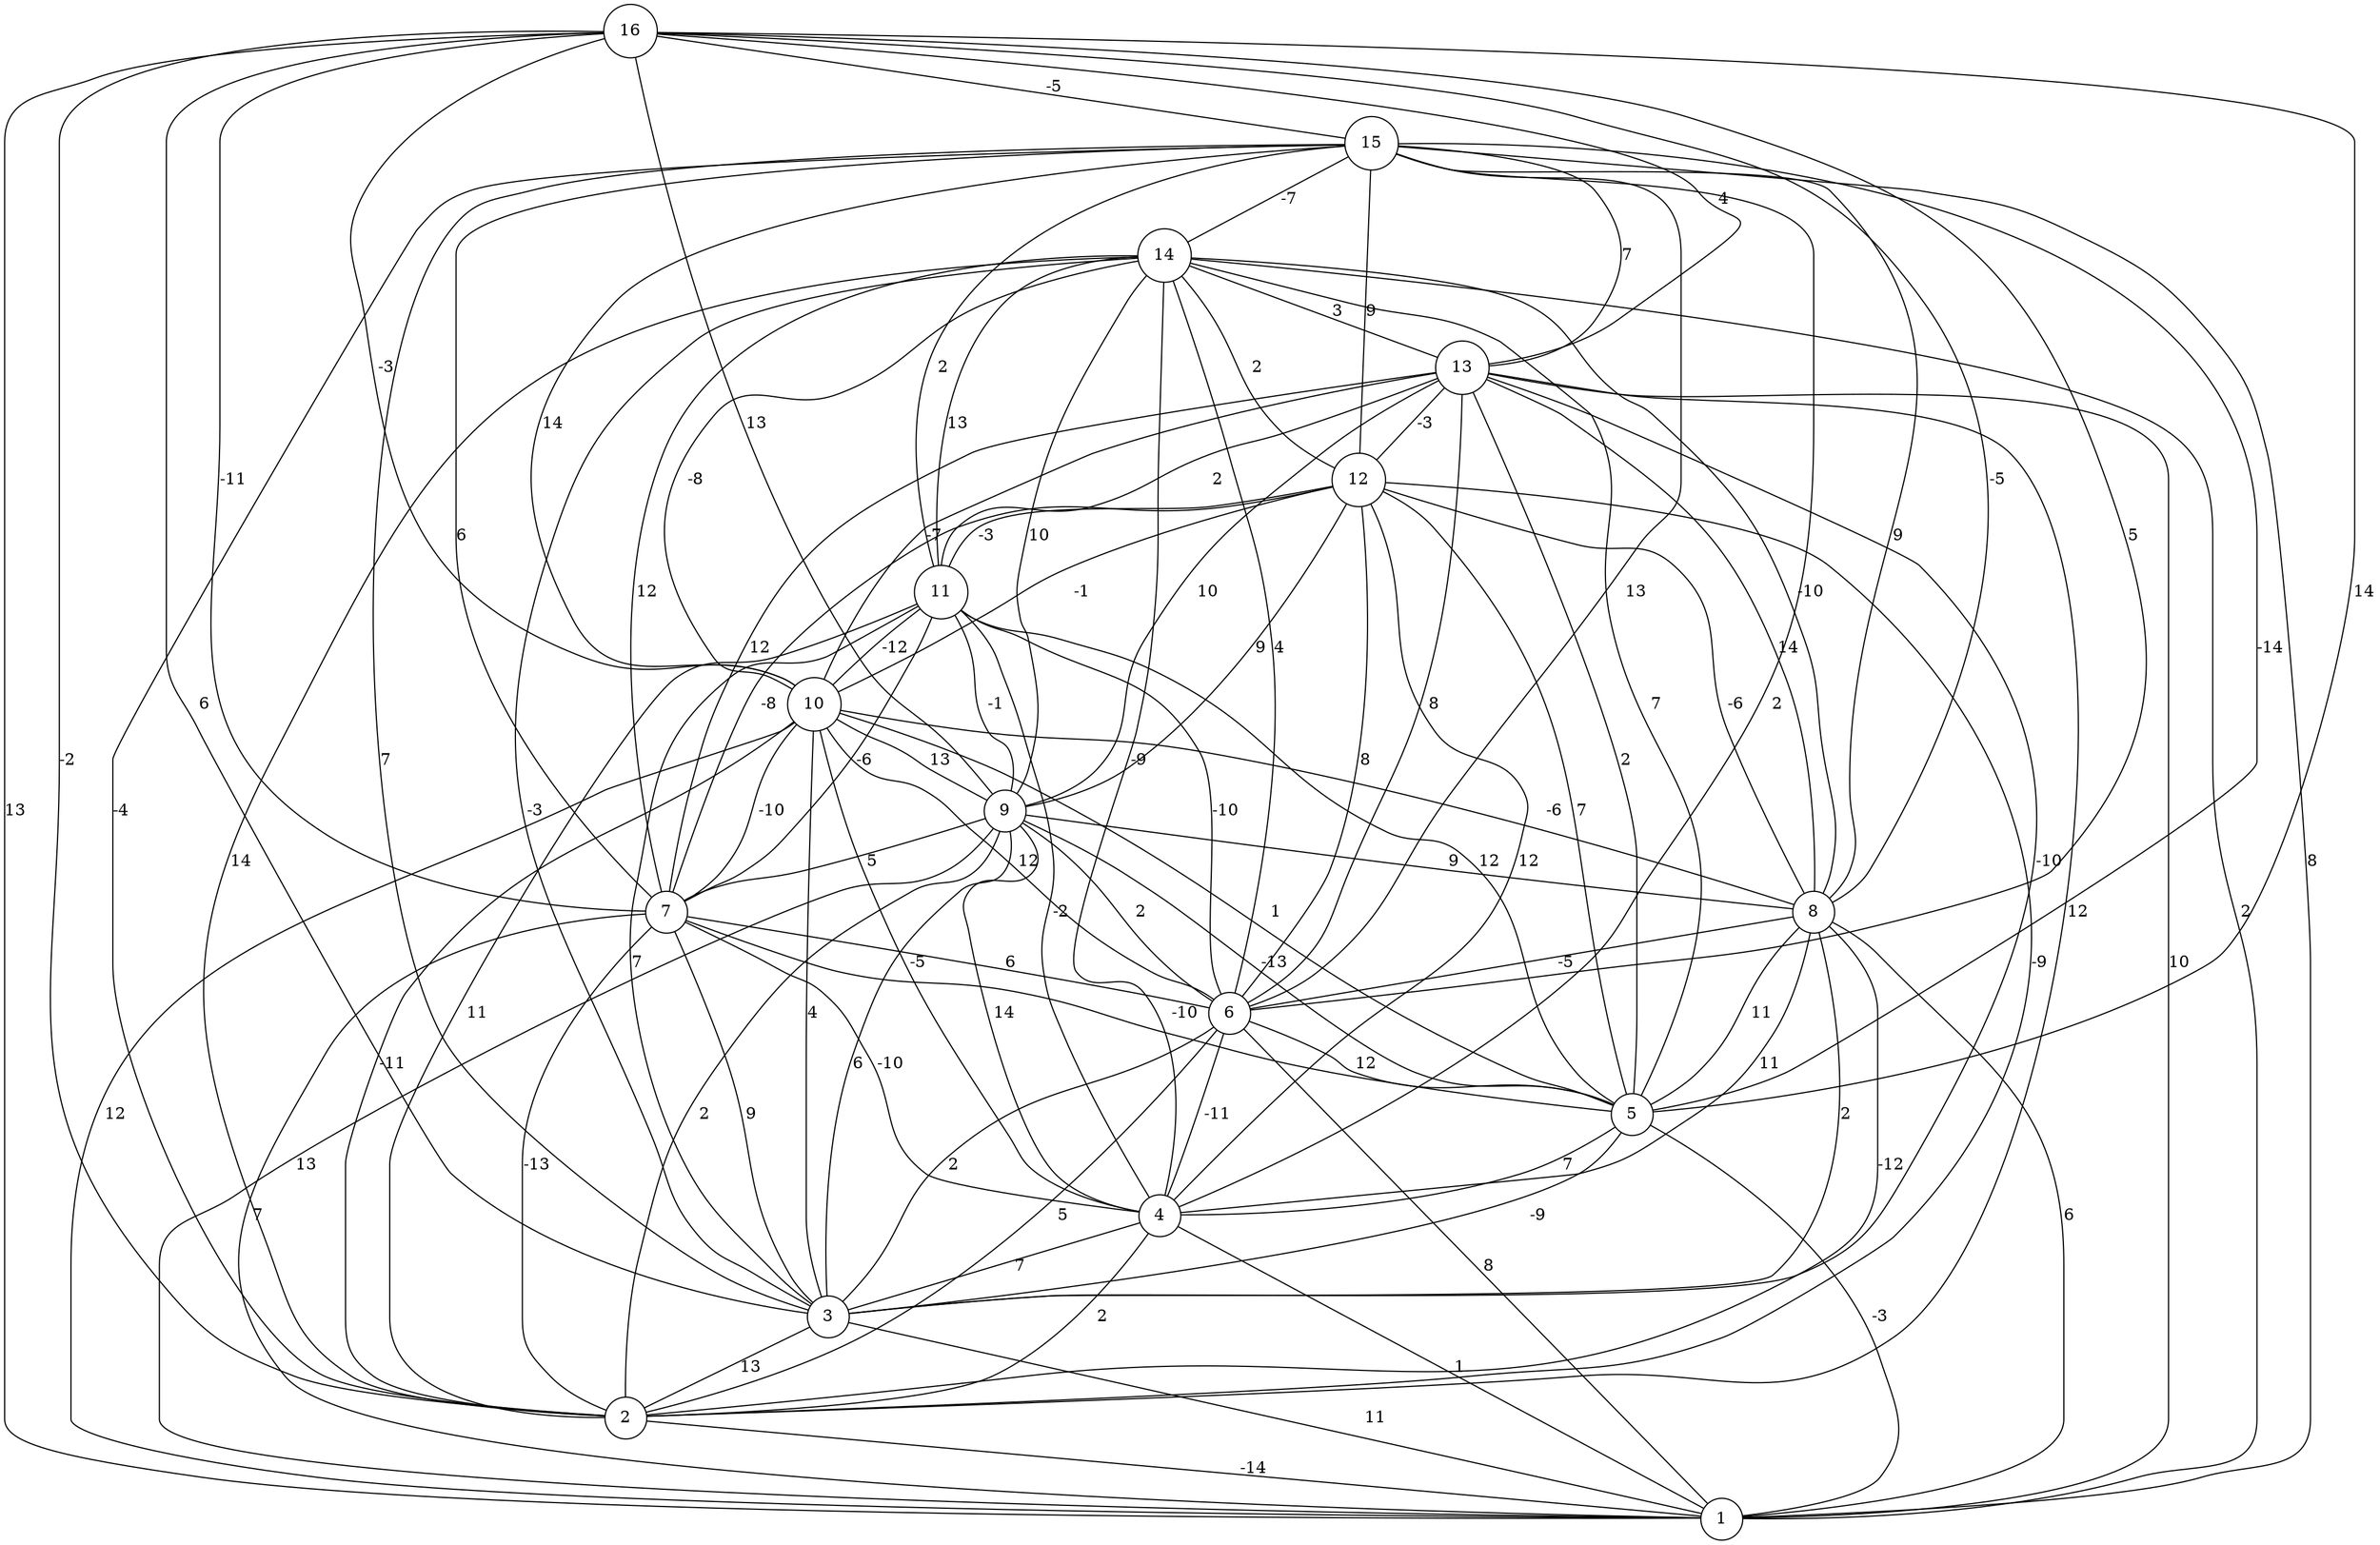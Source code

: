 graph { 
	 fontname="Helvetica,Arial,sans-serif" 
	 node [shape = circle]; 
	 16 -- 1 [label = "13"];
	 16 -- 2 [label = "-2"];
	 16 -- 3 [label = "6"];
	 16 -- 5 [label = "14"];
	 16 -- 6 [label = "5"];
	 16 -- 7 [label = "-11"];
	 16 -- 8 [label = "-5"];
	 16 -- 9 [label = "13"];
	 16 -- 10 [label = "-3"];
	 16 -- 13 [label = "4"];
	 16 -- 15 [label = "-5"];
	 15 -- 1 [label = "8"];
	 15 -- 2 [label = "-4"];
	 15 -- 3 [label = "7"];
	 15 -- 4 [label = "2"];
	 15 -- 5 [label = "-14"];
	 15 -- 6 [label = "13"];
	 15 -- 7 [label = "6"];
	 15 -- 8 [label = "9"];
	 15 -- 10 [label = "14"];
	 15 -- 11 [label = "2"];
	 15 -- 12 [label = "9"];
	 15 -- 13 [label = "7"];
	 15 -- 14 [label = "-7"];
	 14 -- 1 [label = "2"];
	 14 -- 2 [label = "14"];
	 14 -- 3 [label = "-3"];
	 14 -- 4 [label = "-9"];
	 14 -- 5 [label = "7"];
	 14 -- 6 [label = "4"];
	 14 -- 7 [label = "12"];
	 14 -- 8 [label = "-10"];
	 14 -- 9 [label = "10"];
	 14 -- 10 [label = "-8"];
	 14 -- 11 [label = "13"];
	 14 -- 12 [label = "2"];
	 14 -- 13 [label = "3"];
	 13 -- 1 [label = "10"];
	 13 -- 2 [label = "12"];
	 13 -- 3 [label = "-10"];
	 13 -- 5 [label = "2"];
	 13 -- 6 [label = "8"];
	 13 -- 7 [label = "12"];
	 13 -- 8 [label = "14"];
	 13 -- 9 [label = "10"];
	 13 -- 10 [label = "-7"];
	 13 -- 11 [label = "2"];
	 13 -- 12 [label = "-3"];
	 12 -- 2 [label = "-9"];
	 12 -- 4 [label = "12"];
	 12 -- 5 [label = "7"];
	 12 -- 6 [label = "8"];
	 12 -- 7 [label = "-8"];
	 12 -- 8 [label = "-6"];
	 12 -- 9 [label = "9"];
	 12 -- 10 [label = "-1"];
	 12 -- 11 [label = "-3"];
	 11 -- 2 [label = "11"];
	 11 -- 3 [label = "7"];
	 11 -- 4 [label = "-2"];
	 11 -- 5 [label = "12"];
	 11 -- 6 [label = "-10"];
	 11 -- 7 [label = "-6"];
	 11 -- 9 [label = "-1"];
	 11 -- 10 [label = "-12"];
	 10 -- 1 [label = "12"];
	 10 -- 2 [label = "-11"];
	 10 -- 3 [label = "4"];
	 10 -- 4 [label = "-5"];
	 10 -- 5 [label = "1"];
	 10 -- 6 [label = "12"];
	 10 -- 7 [label = "-10"];
	 10 -- 8 [label = "-6"];
	 10 -- 9 [label = "13"];
	 9 -- 1 [label = "13"];
	 9 -- 2 [label = "2"];
	 9 -- 3 [label = "6"];
	 9 -- 4 [label = "14"];
	 9 -- 5 [label = "-13"];
	 9 -- 6 [label = "2"];
	 9 -- 7 [label = "5"];
	 9 -- 8 [label = "9"];
	 8 -- 1 [label = "6"];
	 8 -- 2 [label = "-12"];
	 8 -- 3 [label = "2"];
	 8 -- 4 [label = "11"];
	 8 -- 5 [label = "11"];
	 8 -- 6 [label = "-5"];
	 7 -- 1 [label = "7"];
	 7 -- 2 [label = "-13"];
	 7 -- 3 [label = "9"];
	 7 -- 4 [label = "-10"];
	 7 -- 5 [label = "-10"];
	 7 -- 6 [label = "6"];
	 6 -- 1 [label = "8"];
	 6 -- 2 [label = "5"];
	 6 -- 3 [label = "2"];
	 6 -- 4 [label = "-11"];
	 6 -- 5 [label = "12"];
	 5 -- 1 [label = "-3"];
	 5 -- 3 [label = "-9"];
	 5 -- 4 [label = "7"];
	 4 -- 1 [label = "1"];
	 4 -- 2 [label = "2"];
	 4 -- 3 [label = "7"];
	 3 -- 1 [label = "11"];
	 3 -- 2 [label = "13"];
	 2 -- 1 [label = "-14"];
	 1;
	 2;
	 3;
	 4;
	 5;
	 6;
	 7;
	 8;
	 9;
	 10;
	 11;
	 12;
	 13;
	 14;
	 15;
	 16;
}
